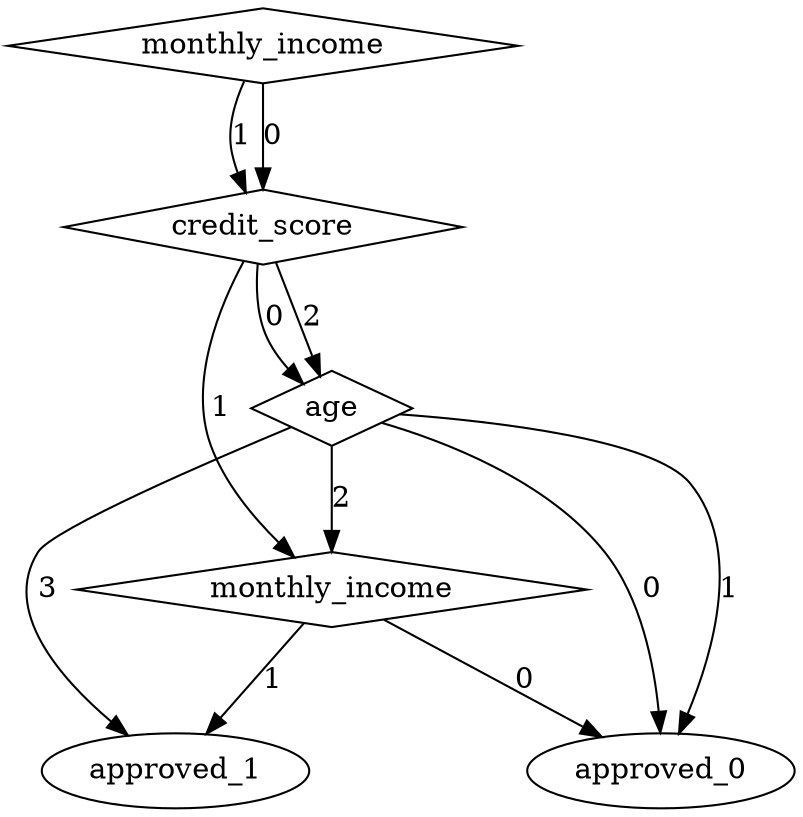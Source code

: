 digraph {
node [label=approved_1,style=""] approved_1
node [label=approved_0,style=""] approved_0
node [label=approved_1,style=""] approved_1
node [label=approved_0,style=""] approved_0
node [label=approved_0,style=""] approved_0
node [label=monthly_income,shape="diamond",style=""] 3
node [label=age,shape="diamond",style=""] 2
node [label=credit_score,shape="diamond",style=""] 1
node [label=monthly_income,shape="diamond",style=""] 0

3 -> approved_1 [label="1"]
3 -> approved_0 [label="0"]
2 -> approved_1 [label="3"]
2 -> 3 [label="2"]
2 -> approved_0 [label="1"]
2 -> approved_0 [label="0"]
1 -> 2 [label="2"]
1 -> 3 [label="1"]
1 -> 2 [label="0"]
0 -> 1 [label="1"]
0 -> 1 [label="0"]
}